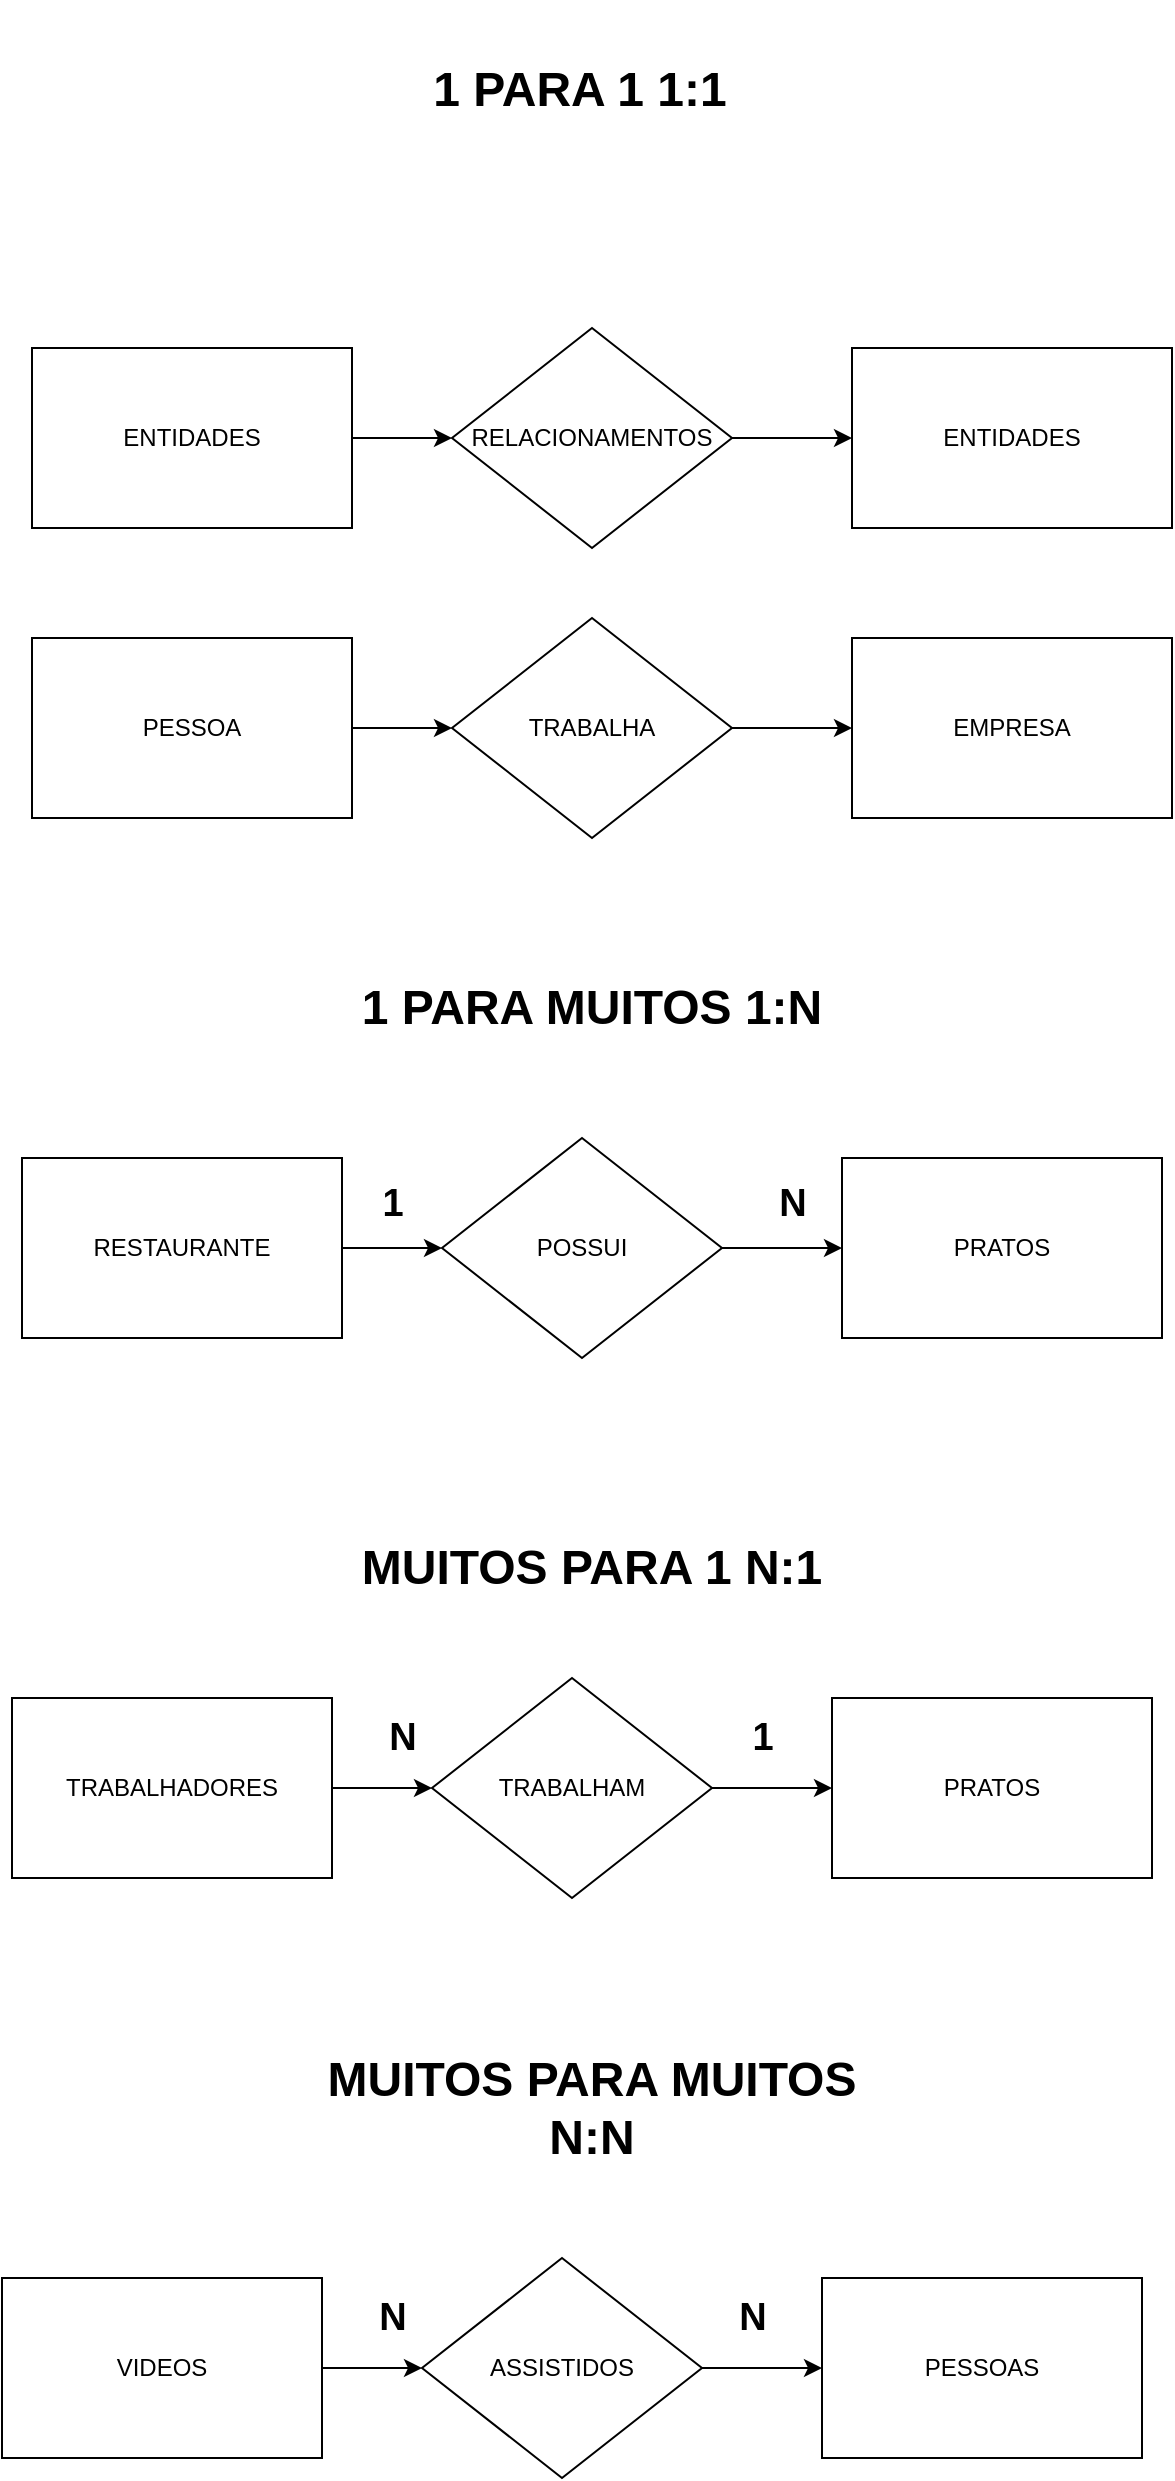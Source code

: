 <mxfile version="24.4.6" type="device">
  <diagram name="Página-1" id="57h14LFNAcv8_pznqVjz">
    <mxGraphModel dx="1687" dy="2047" grid="1" gridSize="10" guides="1" tooltips="1" connect="1" arrows="1" fold="1" page="1" pageScale="1" pageWidth="827" pageHeight="1169" math="0" shadow="0">
      <root>
        <mxCell id="0" />
        <mxCell id="1" parent="0" />
        <mxCell id="87pAXM2hmbZrz4piwAN0-4" style="edgeStyle=orthogonalEdgeStyle;rounded=0;orthogonalLoop=1;jettySize=auto;html=1;entryX=0;entryY=0.5;entryDx=0;entryDy=0;" edge="1" parent="1" source="87pAXM2hmbZrz4piwAN0-2" target="87pAXM2hmbZrz4piwAN0-3">
          <mxGeometry relative="1" as="geometry" />
        </mxCell>
        <mxCell id="87pAXM2hmbZrz4piwAN0-2" value="ENTIDADES" style="rounded=0;whiteSpace=wrap;html=1;" vertex="1" parent="1">
          <mxGeometry x="140" y="-995" width="160" height="90" as="geometry" />
        </mxCell>
        <mxCell id="87pAXM2hmbZrz4piwAN0-7" style="edgeStyle=orthogonalEdgeStyle;rounded=0;orthogonalLoop=1;jettySize=auto;html=1;exitX=1;exitY=0.5;exitDx=0;exitDy=0;entryX=0;entryY=0.5;entryDx=0;entryDy=0;" edge="1" parent="1" source="87pAXM2hmbZrz4piwAN0-3" target="87pAXM2hmbZrz4piwAN0-6">
          <mxGeometry relative="1" as="geometry" />
        </mxCell>
        <mxCell id="87pAXM2hmbZrz4piwAN0-3" value="RELACIONAMENTOS" style="rhombus;whiteSpace=wrap;html=1;" vertex="1" parent="1">
          <mxGeometry x="350" y="-1005" width="140" height="110" as="geometry" />
        </mxCell>
        <mxCell id="87pAXM2hmbZrz4piwAN0-6" value="ENTIDADES" style="rounded=0;whiteSpace=wrap;html=1;" vertex="1" parent="1">
          <mxGeometry x="550" y="-995" width="160" height="90" as="geometry" />
        </mxCell>
        <mxCell id="87pAXM2hmbZrz4piwAN0-8" style="edgeStyle=orthogonalEdgeStyle;rounded=0;orthogonalLoop=1;jettySize=auto;html=1;entryX=0;entryY=0.5;entryDx=0;entryDy=0;" edge="1" parent="1" source="87pAXM2hmbZrz4piwAN0-9" target="87pAXM2hmbZrz4piwAN0-11">
          <mxGeometry relative="1" as="geometry" />
        </mxCell>
        <mxCell id="87pAXM2hmbZrz4piwAN0-9" value="PESSOA" style="rounded=0;whiteSpace=wrap;html=1;" vertex="1" parent="1">
          <mxGeometry x="140" y="-850" width="160" height="90" as="geometry" />
        </mxCell>
        <mxCell id="87pAXM2hmbZrz4piwAN0-10" style="edgeStyle=orthogonalEdgeStyle;rounded=0;orthogonalLoop=1;jettySize=auto;html=1;exitX=1;exitY=0.5;exitDx=0;exitDy=0;entryX=0;entryY=0.5;entryDx=0;entryDy=0;" edge="1" parent="1" source="87pAXM2hmbZrz4piwAN0-11" target="87pAXM2hmbZrz4piwAN0-12">
          <mxGeometry relative="1" as="geometry" />
        </mxCell>
        <mxCell id="87pAXM2hmbZrz4piwAN0-11" value="TRABALHA" style="rhombus;whiteSpace=wrap;html=1;" vertex="1" parent="1">
          <mxGeometry x="350" y="-860" width="140" height="110" as="geometry" />
        </mxCell>
        <mxCell id="87pAXM2hmbZrz4piwAN0-12" value="EMPRESA" style="rounded=0;whiteSpace=wrap;html=1;" vertex="1" parent="1">
          <mxGeometry x="550" y="-850" width="160" height="90" as="geometry" />
        </mxCell>
        <mxCell id="87pAXM2hmbZrz4piwAN0-13" value="&lt;font style=&quot;font-size: 24px;&quot;&gt;&lt;b&gt;1 PARA 1 1:1&lt;/b&gt;&lt;/font&gt;" style="text;strokeColor=none;align=center;fillColor=none;html=1;verticalAlign=middle;whiteSpace=wrap;rounded=0;" vertex="1" parent="1">
          <mxGeometry x="279" y="-1169" width="270" height="90" as="geometry" />
        </mxCell>
        <mxCell id="87pAXM2hmbZrz4piwAN0-14" value="&lt;font style=&quot;font-size: 24px;&quot;&gt;&lt;b&gt;1 PARA MUITOS 1:N&lt;/b&gt;&lt;/font&gt;" style="text;strokeColor=none;align=center;fillColor=none;html=1;verticalAlign=middle;whiteSpace=wrap;rounded=0;" vertex="1" parent="1">
          <mxGeometry x="285" y="-710" width="270" height="90" as="geometry" />
        </mxCell>
        <mxCell id="87pAXM2hmbZrz4piwAN0-15" style="edgeStyle=orthogonalEdgeStyle;rounded=0;orthogonalLoop=1;jettySize=auto;html=1;entryX=0;entryY=0.5;entryDx=0;entryDy=0;" edge="1" parent="1" source="87pAXM2hmbZrz4piwAN0-16" target="87pAXM2hmbZrz4piwAN0-18">
          <mxGeometry relative="1" as="geometry" />
        </mxCell>
        <mxCell id="87pAXM2hmbZrz4piwAN0-16" value="RESTAURANTE" style="rounded=0;whiteSpace=wrap;html=1;" vertex="1" parent="1">
          <mxGeometry x="135" y="-590" width="160" height="90" as="geometry" />
        </mxCell>
        <mxCell id="87pAXM2hmbZrz4piwAN0-17" style="edgeStyle=orthogonalEdgeStyle;rounded=0;orthogonalLoop=1;jettySize=auto;html=1;exitX=1;exitY=0.5;exitDx=0;exitDy=0;entryX=0;entryY=0.5;entryDx=0;entryDy=0;" edge="1" parent="1" source="87pAXM2hmbZrz4piwAN0-18" target="87pAXM2hmbZrz4piwAN0-19">
          <mxGeometry relative="1" as="geometry" />
        </mxCell>
        <mxCell id="87pAXM2hmbZrz4piwAN0-18" value="POSSUI" style="rhombus;whiteSpace=wrap;html=1;" vertex="1" parent="1">
          <mxGeometry x="345" y="-600" width="140" height="110" as="geometry" />
        </mxCell>
        <mxCell id="87pAXM2hmbZrz4piwAN0-19" value="PRATOS" style="rounded=0;whiteSpace=wrap;html=1;" vertex="1" parent="1">
          <mxGeometry x="545" y="-590" width="160" height="90" as="geometry" />
        </mxCell>
        <mxCell id="87pAXM2hmbZrz4piwAN0-20" value="&lt;font style=&quot;font-size: 19px;&quot;&gt;&lt;b&gt;1&lt;/b&gt;&lt;/font&gt;" style="text;html=1;align=center;verticalAlign=middle;resizable=0;points=[];autosize=1;strokeColor=none;fillColor=none;" vertex="1" parent="1">
          <mxGeometry x="305" y="-587" width="30" height="40" as="geometry" />
        </mxCell>
        <mxCell id="87pAXM2hmbZrz4piwAN0-21" value="&lt;font style=&quot;font-size: 19px;&quot;&gt;&lt;b&gt;N&lt;/b&gt;&lt;/font&gt;" style="text;html=1;align=center;verticalAlign=middle;resizable=0;points=[];autosize=1;strokeColor=none;fillColor=none;" vertex="1" parent="1">
          <mxGeometry x="500" y="-587" width="40" height="40" as="geometry" />
        </mxCell>
        <mxCell id="87pAXM2hmbZrz4piwAN0-22" value="&lt;font style=&quot;font-size: 24px;&quot;&gt;&lt;b&gt;MUITOS PARA 1 N:1&lt;/b&gt;&lt;/font&gt;" style="text;strokeColor=none;align=center;fillColor=none;html=1;verticalAlign=middle;whiteSpace=wrap;rounded=0;" vertex="1" parent="1">
          <mxGeometry x="285" y="-430" width="270" height="90" as="geometry" />
        </mxCell>
        <mxCell id="87pAXM2hmbZrz4piwAN0-23" style="edgeStyle=orthogonalEdgeStyle;rounded=0;orthogonalLoop=1;jettySize=auto;html=1;entryX=0;entryY=0.5;entryDx=0;entryDy=0;" edge="1" parent="1" source="87pAXM2hmbZrz4piwAN0-24" target="87pAXM2hmbZrz4piwAN0-26">
          <mxGeometry relative="1" as="geometry" />
        </mxCell>
        <mxCell id="87pAXM2hmbZrz4piwAN0-24" value="TRABALHADORES" style="rounded=0;whiteSpace=wrap;html=1;" vertex="1" parent="1">
          <mxGeometry x="130" y="-320" width="160" height="90" as="geometry" />
        </mxCell>
        <mxCell id="87pAXM2hmbZrz4piwAN0-25" style="edgeStyle=orthogonalEdgeStyle;rounded=0;orthogonalLoop=1;jettySize=auto;html=1;exitX=1;exitY=0.5;exitDx=0;exitDy=0;entryX=0;entryY=0.5;entryDx=0;entryDy=0;" edge="1" parent="1" source="87pAXM2hmbZrz4piwAN0-26" target="87pAXM2hmbZrz4piwAN0-27">
          <mxGeometry relative="1" as="geometry" />
        </mxCell>
        <mxCell id="87pAXM2hmbZrz4piwAN0-26" value="TRABALHAM" style="rhombus;whiteSpace=wrap;html=1;" vertex="1" parent="1">
          <mxGeometry x="340" y="-330" width="140" height="110" as="geometry" />
        </mxCell>
        <mxCell id="87pAXM2hmbZrz4piwAN0-27" value="PRATOS" style="rounded=0;whiteSpace=wrap;html=1;" vertex="1" parent="1">
          <mxGeometry x="540" y="-320" width="160" height="90" as="geometry" />
        </mxCell>
        <mxCell id="87pAXM2hmbZrz4piwAN0-28" value="&lt;font style=&quot;font-size: 19px;&quot;&gt;&lt;b&gt;1&lt;/b&gt;&lt;/font&gt;" style="text;html=1;align=center;verticalAlign=middle;resizable=0;points=[];autosize=1;strokeColor=none;fillColor=none;" vertex="1" parent="1">
          <mxGeometry x="490" y="-320" width="30" height="40" as="geometry" />
        </mxCell>
        <mxCell id="87pAXM2hmbZrz4piwAN0-29" value="&lt;font style=&quot;font-size: 19px;&quot;&gt;&lt;b&gt;N&lt;/b&gt;&lt;/font&gt;" style="text;html=1;align=center;verticalAlign=middle;resizable=0;points=[];autosize=1;strokeColor=none;fillColor=none;" vertex="1" parent="1">
          <mxGeometry x="305" y="-320" width="40" height="40" as="geometry" />
        </mxCell>
        <mxCell id="87pAXM2hmbZrz4piwAN0-30" value="&lt;font style=&quot;font-size: 24px;&quot;&gt;&lt;b&gt;MUITOS PARA MUITOS N:N&lt;/b&gt;&lt;/font&gt;" style="text;strokeColor=none;align=center;fillColor=none;html=1;verticalAlign=middle;whiteSpace=wrap;rounded=0;" vertex="1" parent="1">
          <mxGeometry x="285" y="-160" width="270" height="90" as="geometry" />
        </mxCell>
        <mxCell id="87pAXM2hmbZrz4piwAN0-31" style="edgeStyle=orthogonalEdgeStyle;rounded=0;orthogonalLoop=1;jettySize=auto;html=1;entryX=0;entryY=0.5;entryDx=0;entryDy=0;" edge="1" parent="1" source="87pAXM2hmbZrz4piwAN0-32" target="87pAXM2hmbZrz4piwAN0-34">
          <mxGeometry relative="1" as="geometry" />
        </mxCell>
        <mxCell id="87pAXM2hmbZrz4piwAN0-32" value="VIDEOS" style="rounded=0;whiteSpace=wrap;html=1;" vertex="1" parent="1">
          <mxGeometry x="125" y="-30" width="160" height="90" as="geometry" />
        </mxCell>
        <mxCell id="87pAXM2hmbZrz4piwAN0-33" style="edgeStyle=orthogonalEdgeStyle;rounded=0;orthogonalLoop=1;jettySize=auto;html=1;exitX=1;exitY=0.5;exitDx=0;exitDy=0;entryX=0;entryY=0.5;entryDx=0;entryDy=0;" edge="1" parent="1" source="87pAXM2hmbZrz4piwAN0-34" target="87pAXM2hmbZrz4piwAN0-35">
          <mxGeometry relative="1" as="geometry" />
        </mxCell>
        <mxCell id="87pAXM2hmbZrz4piwAN0-34" value="ASSISTIDOS" style="rhombus;whiteSpace=wrap;html=1;" vertex="1" parent="1">
          <mxGeometry x="335" y="-40" width="140" height="110" as="geometry" />
        </mxCell>
        <mxCell id="87pAXM2hmbZrz4piwAN0-35" value="PESSOAS" style="rounded=0;whiteSpace=wrap;html=1;" vertex="1" parent="1">
          <mxGeometry x="535" y="-30" width="160" height="90" as="geometry" />
        </mxCell>
        <mxCell id="87pAXM2hmbZrz4piwAN0-36" value="&lt;font style=&quot;font-size: 19px;&quot;&gt;&lt;b&gt;N&lt;/b&gt;&lt;/font&gt;" style="text;html=1;align=center;verticalAlign=middle;resizable=0;points=[];autosize=1;strokeColor=none;fillColor=none;" vertex="1" parent="1">
          <mxGeometry x="480" y="-30" width="40" height="40" as="geometry" />
        </mxCell>
        <mxCell id="87pAXM2hmbZrz4piwAN0-37" value="&lt;font style=&quot;font-size: 19px;&quot;&gt;&lt;b&gt;N&lt;/b&gt;&lt;/font&gt;" style="text;html=1;align=center;verticalAlign=middle;resizable=0;points=[];autosize=1;strokeColor=none;fillColor=none;" vertex="1" parent="1">
          <mxGeometry x="300" y="-30" width="40" height="40" as="geometry" />
        </mxCell>
      </root>
    </mxGraphModel>
  </diagram>
</mxfile>
